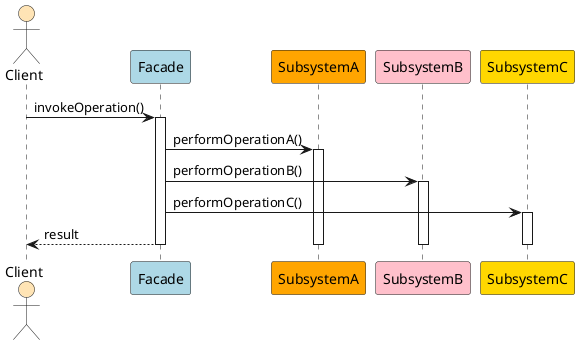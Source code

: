 @startuml
actor Client #Moccasin
participant Facade #LightBlue
participant SubsystemA #Orange
participant SubsystemB #Pink
participant SubsystemC #Gold
Client -> Facade: invokeOperation()
activate Facade
Facade -> SubsystemA: performOperationA()
activate SubsystemA
Facade -> SubsystemB: performOperationB()
activate SubsystemB
Facade -> SubsystemC: performOperationC()
activate SubsystemC
Facade --> Client: result
deactivate SubsystemC
deactivate SubsystemB
deactivate SubsystemA
deactivate Facade

@enduml
